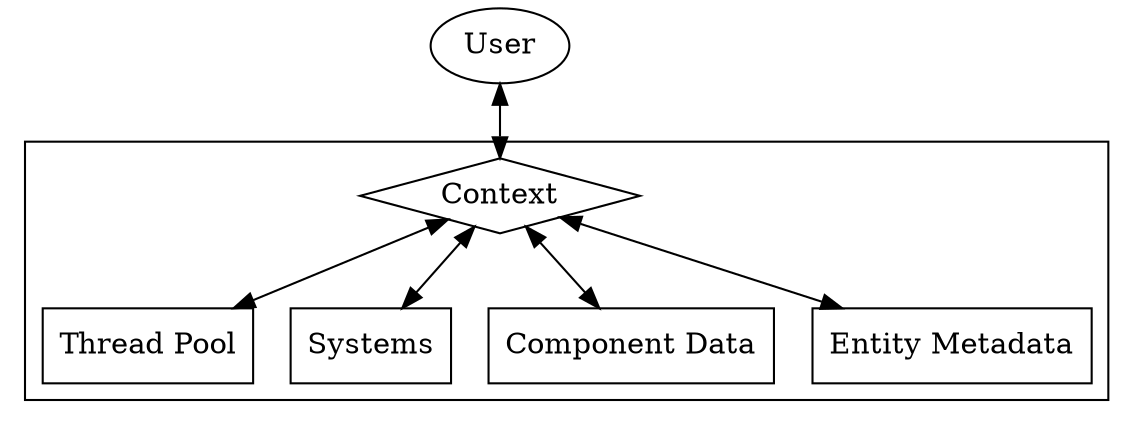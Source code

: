 

digraph
{
    Context [shape="diamond"]
    User -> Context [dir="both"]

    "Thread Pool" [shape="rectangle"]
    "Systems" [shape="rectangle"]
    "Component Data" [shape="rectangle"]
    "Entity Metadata" [shape="rectangle"]

    subgraph cluster_context
    {
        Context -> "Thread Pool" [dir="both"]
        Context -> "Systems" [dir="both"]
        Context -> "Component Data" [dir="both"]
        Context -> "Entity Metadata" [dir="both"]
    }
}


